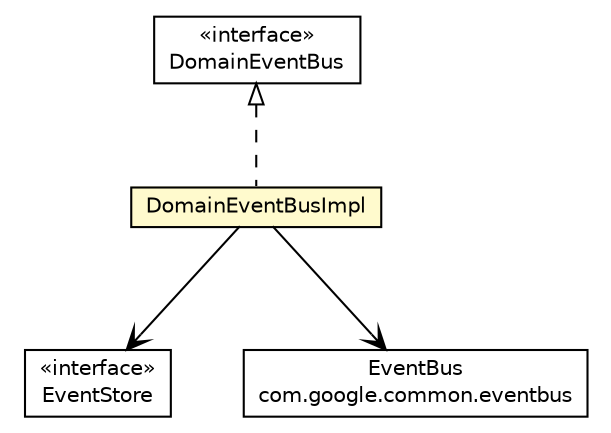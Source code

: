 #!/usr/local/bin/dot
#
# Class diagram 
# Generated by UMLGraph version R5_6_6-8-g8d7759 (http://www.umlgraph.org/)
#

digraph G {
	edge [fontname="Helvetica",fontsize=10,labelfontname="Helvetica",labelfontsize=10];
	node [fontname="Helvetica",fontsize=10,shape=plaintext];
	nodesep=0.25;
	ranksep=0.5;
	// org.dayatang.domain.event.EventStore
	c1677 [label=<<table title="org.dayatang.domain.event.EventStore" border="0" cellborder="1" cellspacing="0" cellpadding="2" port="p" href="./EventStore.html">
		<tr><td><table border="0" cellspacing="0" cellpadding="1">
<tr><td align="center" balign="center"> &#171;interface&#187; </td></tr>
<tr><td align="center" balign="center"> EventStore </td></tr>
		</table></td></tr>
		</table>>, URL="./EventStore.html", fontname="Helvetica", fontcolor="black", fontsize=10.0];
	// org.dayatang.domain.event.DomainEventBusImpl
	c1678 [label=<<table title="org.dayatang.domain.event.DomainEventBusImpl" border="0" cellborder="1" cellspacing="0" cellpadding="2" port="p" bgcolor="lemonChiffon" href="./DomainEventBusImpl.html">
		<tr><td><table border="0" cellspacing="0" cellpadding="1">
<tr><td align="center" balign="center"> DomainEventBusImpl </td></tr>
		</table></td></tr>
		</table>>, URL="./DomainEventBusImpl.html", fontname="Helvetica", fontcolor="black", fontsize=10.0];
	// org.dayatang.domain.event.DomainEventBus
	c1679 [label=<<table title="org.dayatang.domain.event.DomainEventBus" border="0" cellborder="1" cellspacing="0" cellpadding="2" port="p" href="./DomainEventBus.html">
		<tr><td><table border="0" cellspacing="0" cellpadding="1">
<tr><td align="center" balign="center"> &#171;interface&#187; </td></tr>
<tr><td align="center" balign="center"> DomainEventBus </td></tr>
		</table></td></tr>
		</table>>, URL="./DomainEventBus.html", fontname="Helvetica", fontcolor="black", fontsize=10.0];
	//org.dayatang.domain.event.DomainEventBusImpl implements org.dayatang.domain.event.DomainEventBus
	c1679:p -> c1678:p [dir=back,arrowtail=empty,style=dashed];
	// org.dayatang.domain.event.DomainEventBusImpl NAVASSOC com.google.common.eventbus.EventBus
	c1678:p -> c1723:p [taillabel="", label=" "headlabel="", fontname="Helvetica", fontcolor="black", fontsize=10.0, color="black", arrowhead=open];
	// org.dayatang.domain.event.DomainEventBusImpl NAVASSOC org.dayatang.domain.event.EventStore
	c1678:p -> c1677:p [taillabel="", label=" "headlabel="", fontname="Helvetica", fontcolor="black", fontsize=10.0, color="black", arrowhead=open];
	// com.google.common.eventbus.EventBus
	c1723 [label=<<table title="com.google.common.eventbus.EventBus" border="0" cellborder="1" cellspacing="0" cellpadding="2" port="p" href="http://java.sun.com/j2se/1.4.2/docs/api/com/google/common/eventbus/EventBus.html">
		<tr><td><table border="0" cellspacing="0" cellpadding="1">
<tr><td align="center" balign="center"> EventBus </td></tr>
<tr><td align="center" balign="center"> com.google.common.eventbus </td></tr>
		</table></td></tr>
		</table>>, URL="http://java.sun.com/j2se/1.4.2/docs/api/com/google/common/eventbus/EventBus.html", fontname="Helvetica", fontcolor="black", fontsize=10.0];
}


